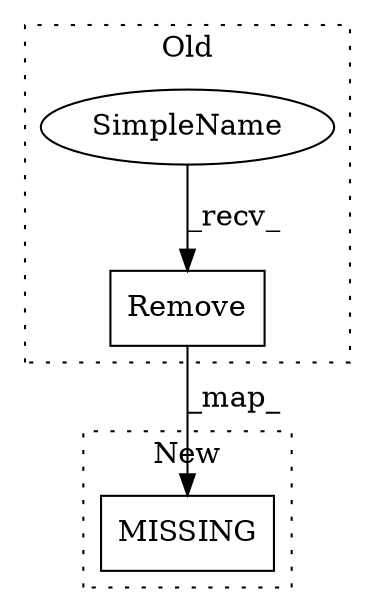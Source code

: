 digraph G {
subgraph cluster0 {
1 [label="Remove" a="32" s="4689,4726" l="7,1" shape="box"];
3 [label="SimpleName" a="42" s="4677" l="11" shape="ellipse"];
label = "Old";
style="dotted";
}
subgraph cluster1 {
2 [label="MISSING" a="32" s="-1,4688" l="4659,1" shape="box"];
label = "New";
style="dotted";
}
1 -> 2 [label="_map_"];
3 -> 1 [label="_recv_"];
}